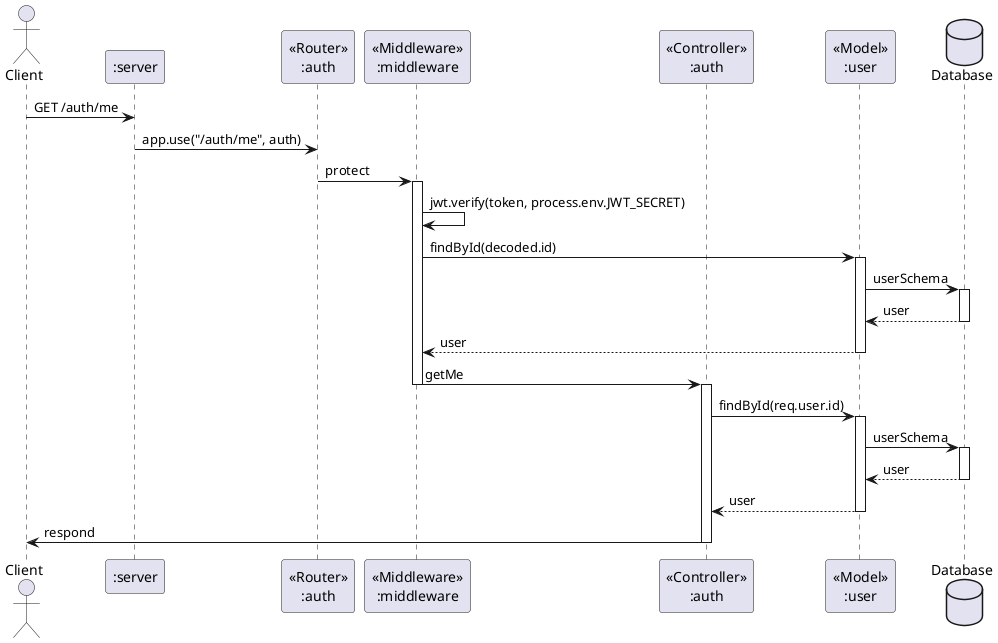 @startuml GET /me
actor       Client       as client
participant ":server" as server 
participant "<<Router>>\n:auth" as auth_router 
participant "<<Middleware>>\n:middleware" as middleware 
participant "<<Controller>>\n:auth" as auth_con 
participant "<<Model>>\n:user" as user_model 
database Database as db

client -> server : GET /auth/me

server -> auth_router : app.use("/auth/me", auth)
auth_router -> middleware : protect
activate middleware
    middleware -> middleware : jwt.verify(token, process.env.JWT_SECRET)
    middleware -> user_model : findById(decoded.id)
    activate user_model
        user_model -> db : userSchema
            activate db
            db --> user_model : user
            deactivate db
    user_model --> middleware : user
    deactivate user_model
middleware -> auth_con : getMe
deactivate middleware

activate auth_con
    auth_con -> user_model : findById(req.user.id)
    activate user_model
    user_model -> db : userSchema
        activate db
        db --> user_model : user
        deactivate db
    user_model --> auth_con : user
    deactivate user_model
auth_con -> client :respond
deactivate auth_con

@enduml